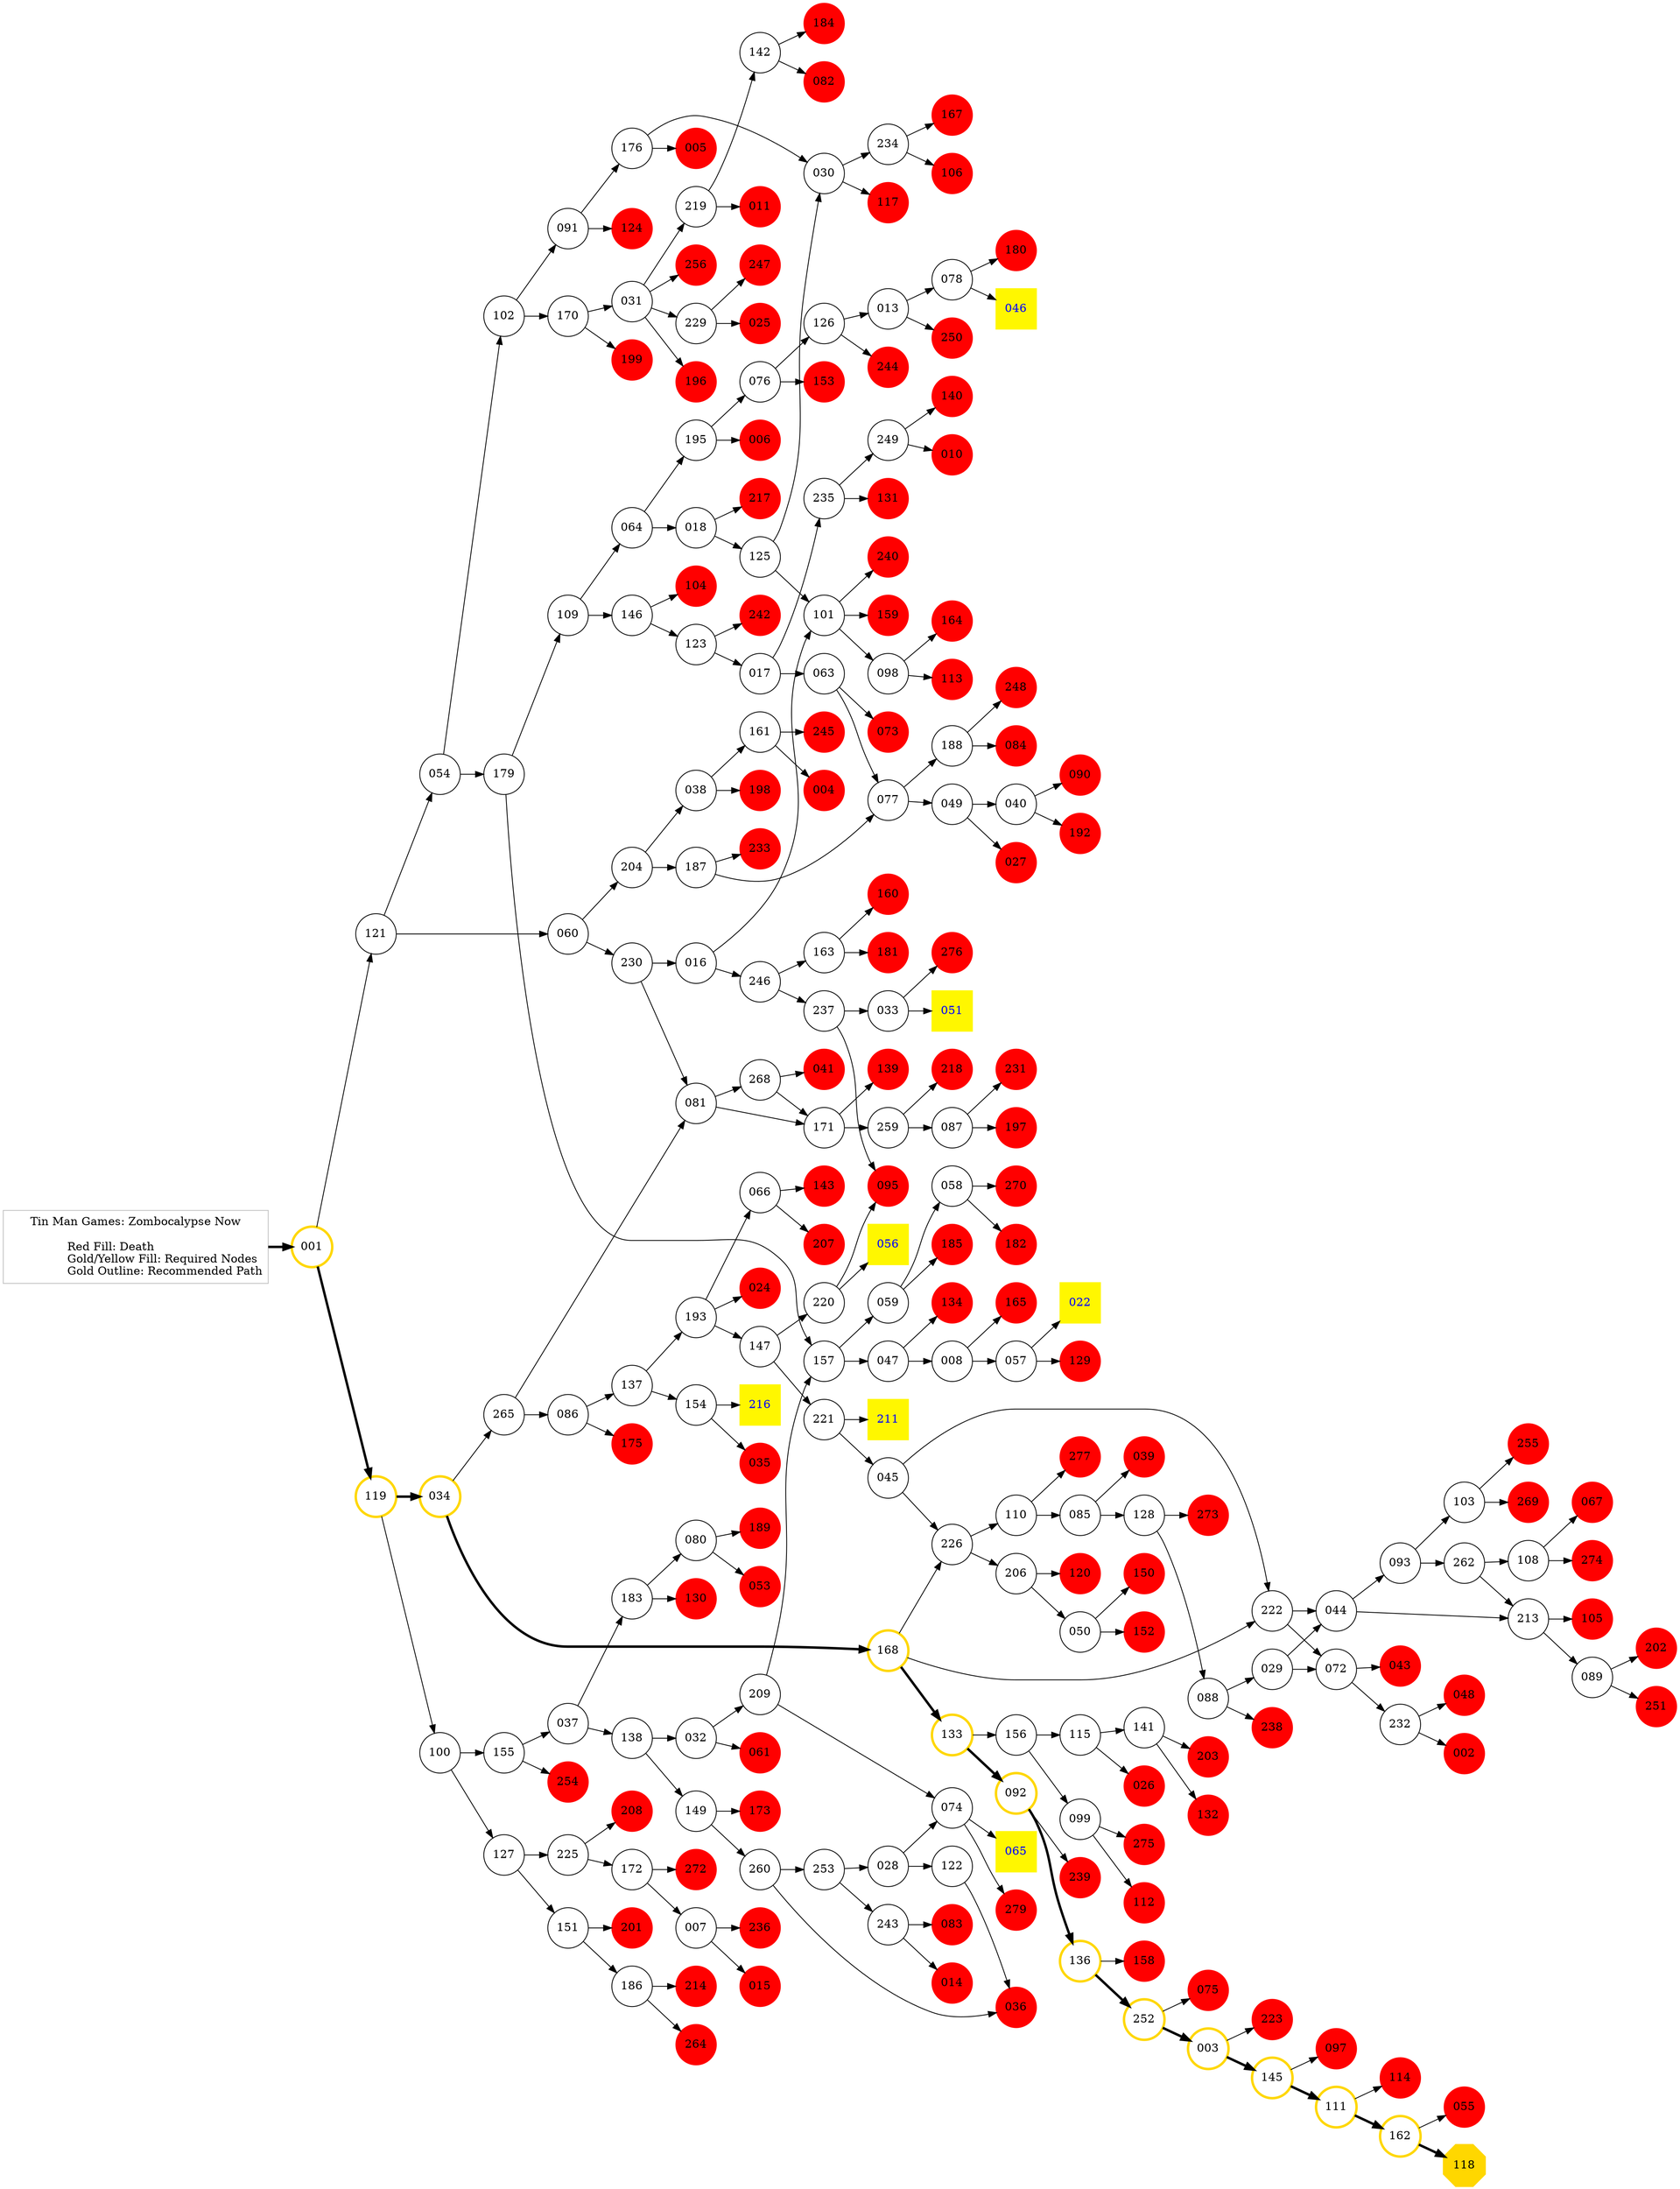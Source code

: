 digraph "Tin Man Games: Zombocalypse Now" {
	// graph defaults
	rankdir=LR
	mclimit=20
	nodesep=.3 // changes horizontal separation of nodes
	ranksep=.4 // changes vertical separation of nodes
	node [height=.7
		width=.7
		shape=ellipse
		margin=0]
	edge[weight=5]

	// a box for a graph label
	// note that you can override the defaults set above
	myTitle [label = "Tin Man Games: Zombocalypse Now\n\n \
		Red Fill: Death\l \
		Gold/Yellow Fill: Required Nodes\l \
		Gold Outline: Recommended Path\l"
		color = "gray"
		shape = "box"
		margin = 0.1]

	subgraph Required {
		node [style = "filled" color = "gold" fillcolor = "gold" fontcolor = "black" shape = "octagon"]
		118
	}
	
	subgraph Required2 {
		node [style = "filled" color = "#FFF700" fillcolor = "#FFF700" fontcolor = "blue" shape = "rect"]
		022
		046
		051
		056
		065
		211
		216
	}
	
	subgraph Death {
		node [style = "filled" color = "red"]
		002
		004
		005
		006
		010
		011
		014
		015
		024
		025
		026
		027
		035
		036
		039
		041
		043
		048
		053
		055
		061
		067
		073
		075
		082
		083
		084
		090
		095
		097
		104
		105
		106
		112
		113
		114
		117
		120
		124
		129
		130
		131
		132
		134
		139
		140
		143
		150
		152
		153
		158
		159
		160
		164
		165
		167
		173
		175
		180
		181
		182
		184
		185
		189
		192
		196
		197
		198
		199
		201
		202
		203
		207
		208
		214
		217
		218
		223
		231
		233
		236
		238
		239
		240
		242
		244
		245
		247
		248
		250
		251
		254
		255
		256
		264
		269
		270
		272
		273
		274
		275
		276
		277
		279
	}

	myTitle -> 001 [penwidth = 3]
	001 -> 121
	001 -> 119 [penwidth = 3]
	002
	003 -> 223
	003 -> 145 [penwidth = 3]
	004
	005
	006
	007 -> 236
	007 -> 015
	008 -> 057
	008 -> 165
	010
	011
	013 -> 078
	013 -> 250
	014
	015
	016 -> 101
	016 -> 246
	017 -> 063
	017 -> 235
	018 -> 217
	018 -> 125
	022
	024
	025
	026
	027
	028 -> 074
	028 -> 122
	029 -> 044
	029 -> 072
	030 -> 117
	030 -> 234
	031 -> 229
	031 -> 256
	031 -> 219
	031 -> 196
	032 -> 061
	032 -> 209
	033 -> 276
	033 -> 051
	034 -> 168 [penwidth = 3]
	034 -> 265
	035
	036
	037 -> 183
	037 -> 138
	038 -> 198
	038 -> 161
	039
	040 -> 090
	040 -> 192
	041
	043
	044 -> 093
	044 -> 213
	045 -> 222
	045 -> 226
	046
	047 -> 008
	047 -> 134
	048
	049 -> 027
	049 -> 040
	050 -> 150
	050 -> 152
	051
	053
	054 -> 179
	054 -> 102
	055
	056
	057 -> 129
	057 -> 022
	058 -> 270
	058 -> 182
	059 -> 058
	059 -> 185
	060 -> 204
	060 -> 230
	061
	063 -> 073
	063 -> 077
	064 -> 195
	064 -> 018
	065
	066 -> 143
	066 -> 207
	067
	072 -> 043
	072 -> 232
	073
	074 -> 279
	074 -> 065
	075
	076 -> 153
	076 -> 126
	077 -> 049
	077 -> 188
	078 -> 180
	078 -> 046
	080 -> 053
	080 -> 189
	081 -> 171
	081 -> 268
	082
	083
	084
	085 -> 128
	085 -> 039
	086 -> 137
	086 -> 175
	087 -> 231
	087 -> 197
	088 -> 029
	088 -> 238
	089 -> 202
	089 -> 251
	090
	091 -> 124
	091 -> 176
	092 -> 239
	092 -> 136 [penwidth = 3]
	093 -> 103
	093 -> 262
	095
	097
	098 -> 164
	098 -> 113
	099 -> 112
	099 -> 275
	100 -> 127
	100 -> 155
	101 -> 240
	101 -> 098
	101 -> 159
	102 -> 170
	102 -> 091
	103 -> 255
	103 -> 269
	104
	105
	106
	108 -> 067
	108 -> 274
	109 -> 064
	109 -> 146
	110 -> 085
	110 -> 277
	111 -> 114
	111 -> 162 [penwidth = 3]
	112
	113
	114
	115 -> 141
	115 -> 026
	117
	118
	119 -> 034 [penwidth = 3]
	119 -> 100
	120
	121 -> 060
	121 -> 054
	122 -> 036
	123 -> 242
	123 -> 017
	124
	125 -> 101
	125 -> 030
	126 -> 244
	126 -> 013
	127 -> 151
	127 -> 225
	128 -> 088
	128 -> 273
	129
	130
	131
	132
	133 -> 156
	133 -> 092 [penwidth = 3]
	134
	136 -> 158
	136 -> 252 [penwidth = 3]
	137 -> 193
	137 -> 154
	138 -> 149
	138 -> 032
	139
	140
	141 -> 203
	141 -> 132
	142 -> 184
	142 -> 082
	143
	145 -> 097
	145 -> 111 [penwidth = 3]
	146 -> 123
	146 -> 104
	147 -> 220
	147 -> 221
	149 -> 260
	149 -> 173
	150
	151 -> 201
	151 -> 186
	152
	153
	154 -> 216
	154 -> 035
	155 -> 037
	155 -> 254
	156 -> 099
	156 -> 115
	157 -> 059
	157 -> 047
	158
	159
	160
	161 -> 245
	161 -> 004
	162 -> 118 [penwidth = 3]
	162 -> 055
	163 -> 160
	163 -> 181
	164
	165
	167
	168 -> 226
	168 -> 222
	168 -> 133 [penwidth = 3]
	170 -> 199
	170 -> 031
	171 -> 259
	171 -> 139
	172 -> 007
	172 -> 272
	173
	175
	176 -> 030
	176 -> 005
	179 -> 109
	179 -> 157
	180
	181
	182
	183 -> 080
	183 -> 130
	184
	185
	186 -> 264
	186 -> 214
	187 -> 077
	187 -> 233
	188 -> 248
	188 -> 084
	189
	192
	193 -> 024
	193 -> 147
	193 -> 066
	195 -> 076
	195 -> 006
	196
	197
	198
	199
	201
	202
	203
	204 -> 038
	204 -> 187
	206 -> 120
	206 -> 050
	207
	208
	209 -> 074
	209 -> 157
	211
	213 -> 105
	213 -> 089
	214
	216
	217
	218
	219 -> 142
	219 -> 011
	220 -> 056
	220 -> 095
	221 -> 211
	221 -> 045
	222 -> 072
	222 -> 044
	223
	225 -> 208
	225 -> 172
	226 -> 206
	226 -> 110
	229 -> 025
	229 -> 247
	230 -> 016
	230 -> 081
	231
	232 -> 002
	232 -> 048
	233
	234 -> 167
	234 -> 106
	235 -> 131
	235 -> 249
	236
	237 -> 095
	237 -> 033
	238
	239
	240
	242
	243 -> 014
	243 -> 083
	244
	245
	246 -> 237
	246 -> 163
	247
	248
	249 -> 010
	249 -> 140
	250
	251
	252 -> 003 [penwidth = 3]
	252 -> 075
	253 -> 028
	253 -> 243
	254
	255
	256 
	259 -> 087
	259 -> 218
	260 -> 253
	260 -> 036
	262 -> 108
	262 -> 213
	264
	265 -> 086
	265 -> 081
	268 -> 171
	268 -> 041
	269
	270
	272
	273
	274
	275
	276
	277
	279

	subgraph Recommended {
		001 [penwidth = 3 color = "gold"]
		119 [penwidth = 3 color = "gold"]
		034 [penwidth = 3 color = "gold"]
		168 [penwidth = 3 color = "gold"]
		133 [penwidth = 3 color = "gold"]
		092 [penwidth = 3 color = "gold"]
		136 [penwidth = 3 color = "gold"]
		252 [penwidth = 3 color = "gold"]
		003 [penwidth = 3 color = "gold"]
		145 [penwidth = 3 color = "gold"]
		111 [penwidth = 3 color = "gold"]
		162 [penwidth = 3 color = "gold"]
		118 [penwidth = 3 color = "gold"]
	}
}